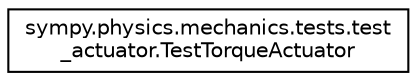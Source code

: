 digraph "Graphical Class Hierarchy"
{
 // LATEX_PDF_SIZE
  edge [fontname="Helvetica",fontsize="10",labelfontname="Helvetica",labelfontsize="10"];
  node [fontname="Helvetica",fontsize="10",shape=record];
  rankdir="LR";
  Node0 [label="sympy.physics.mechanics.tests.test\l_actuator.TestTorqueActuator",height=0.2,width=0.4,color="black", fillcolor="white", style="filled",URL="$classsympy_1_1physics_1_1mechanics_1_1tests_1_1test__actuator_1_1TestTorqueActuator.html",tooltip=" "];
}
